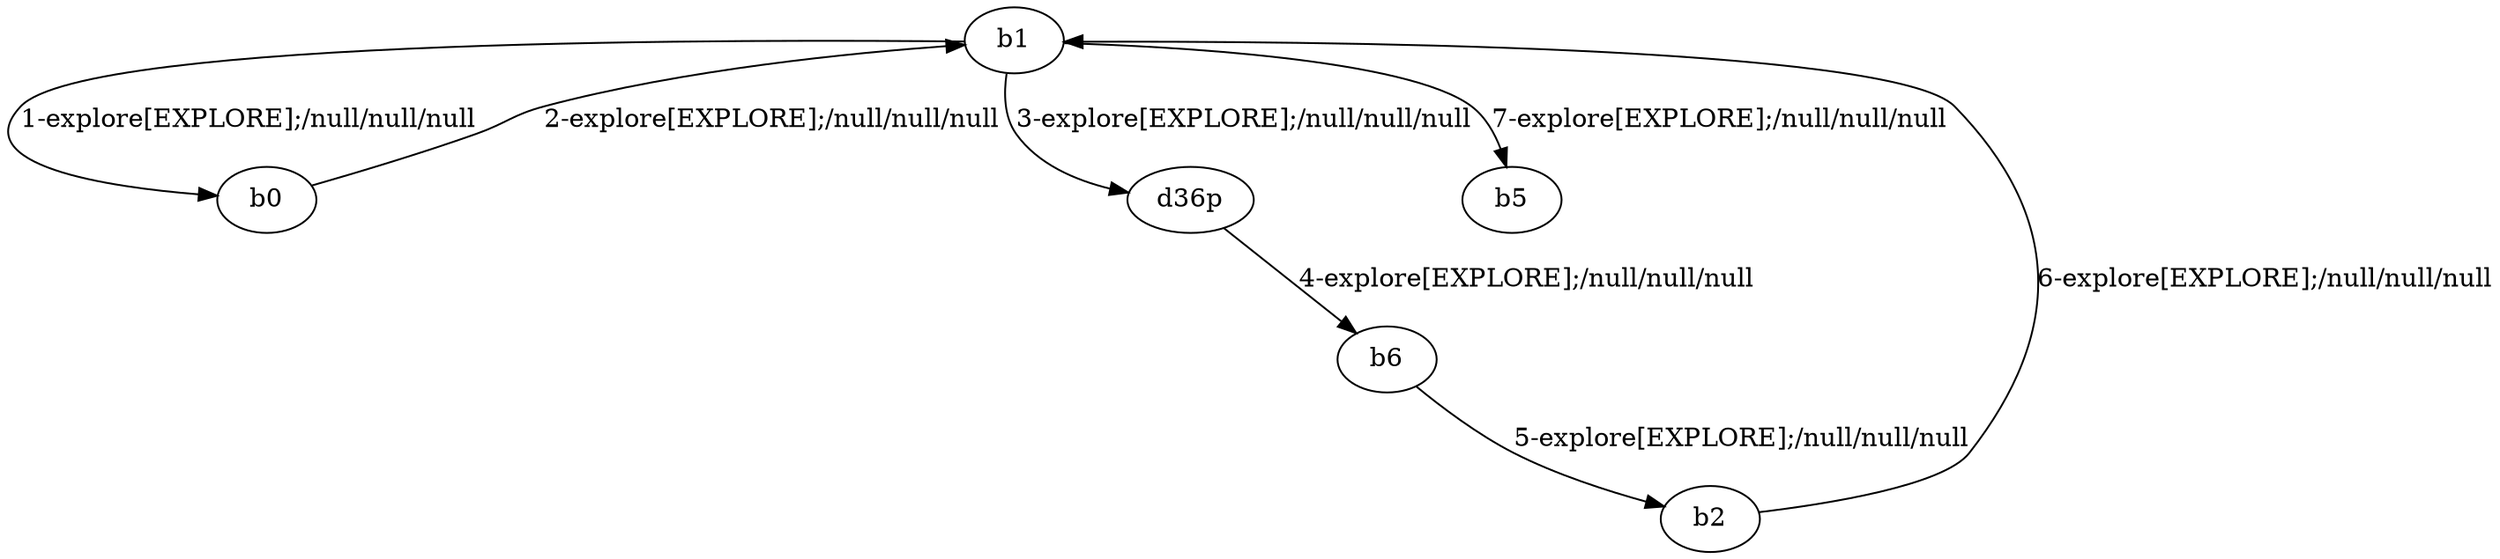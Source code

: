 # Total number of goals covered by this test: 1
# b2 --> b1

digraph g {
"b1" -> "b0" [label = "1-explore[EXPLORE];/null/null/null"];
"b0" -> "b1" [label = "2-explore[EXPLORE];/null/null/null"];
"b1" -> "d36p" [label = "3-explore[EXPLORE];/null/null/null"];
"d36p" -> "b6" [label = "4-explore[EXPLORE];/null/null/null"];
"b6" -> "b2" [label = "5-explore[EXPLORE];/null/null/null"];
"b2" -> "b1" [label = "6-explore[EXPLORE];/null/null/null"];
"b1" -> "b5" [label = "7-explore[EXPLORE];/null/null/null"];
}
